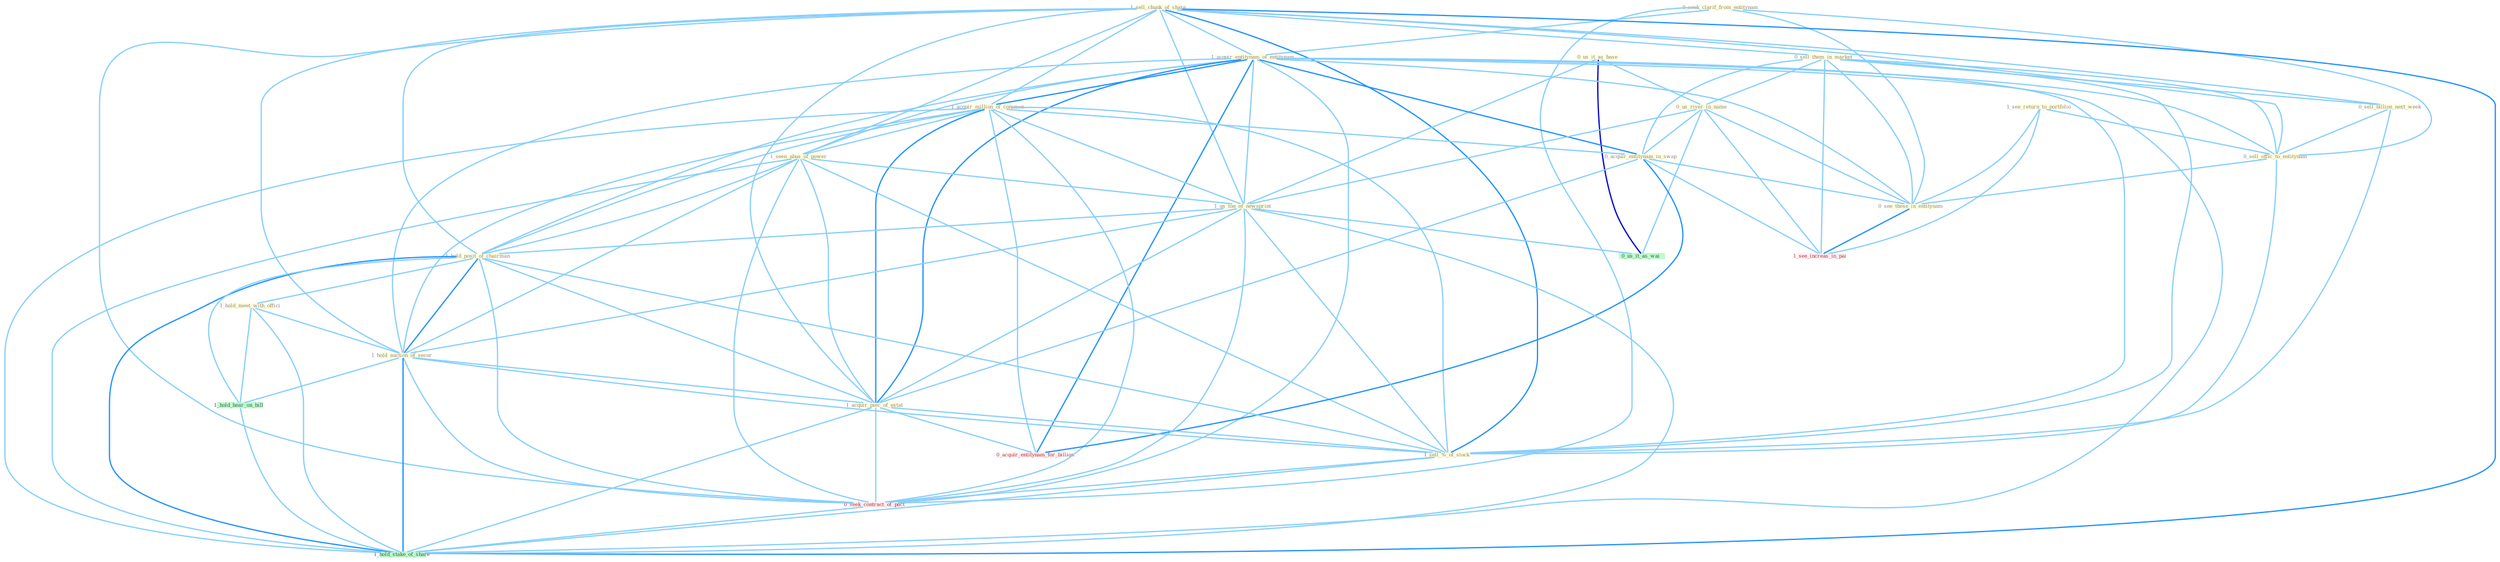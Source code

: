 Graph G{ 
    node
    [shape=polygon,style=filled,width=.5,height=.06,color="#BDFCC9",fixedsize=true,fontsize=4,
    fontcolor="#2f4f4f"];
    {node
    [color="#ffffe0", fontcolor="#8b7d6b"] "0_seek_clarif_from_entitynam " "1_sell_chunk_of_share " "0_us_it_as_base " "1_acquir_entitynam_of_entitynam " "1_acquir_million_of_common " "0_sell_them_in_market " "1_seen_abus_of_power " "0_us_river_in_name " "1_see_return_to_portfolio " "0_acquir_entitynam_in_swap " "1_us_ton_of_newsprint " "0_sell_billion_next_week " "0_sell_offic_to_entitynam " "1_hold_posit_of_chairman " "1_hold_meet_with_offici " "1_hold_auction_of_secur " "1_acquir_piec_of_estat " "0_see_these_in_entitynam " "1_sell_%_of_stock "}
{node [color="#fff0f5", fontcolor="#b22222"] "0_seek_contract_of_pact " "0_acquir_entitynam_for_billion " "1_see_increas_in_pai "}
edge [color="#B0E2FF"];

	"0_seek_clarif_from_entitynam " -- "1_acquir_entitynam_of_entitynam " [w="1", color="#87cefa" ];
	"0_seek_clarif_from_entitynam " -- "0_sell_offic_to_entitynam " [w="1", color="#87cefa" ];
	"0_seek_clarif_from_entitynam " -- "0_see_these_in_entitynam " [w="1", color="#87cefa" ];
	"0_seek_clarif_from_entitynam " -- "0_seek_contract_of_pact " [w="1", color="#87cefa" ];
	"1_sell_chunk_of_share " -- "1_acquir_entitynam_of_entitynam " [w="1", color="#87cefa" ];
	"1_sell_chunk_of_share " -- "1_acquir_million_of_common " [w="1", color="#87cefa" ];
	"1_sell_chunk_of_share " -- "0_sell_them_in_market " [w="1", color="#87cefa" ];
	"1_sell_chunk_of_share " -- "1_seen_abus_of_power " [w="1", color="#87cefa" ];
	"1_sell_chunk_of_share " -- "1_us_ton_of_newsprint " [w="1", color="#87cefa" ];
	"1_sell_chunk_of_share " -- "0_sell_billion_next_week " [w="1", color="#87cefa" ];
	"1_sell_chunk_of_share " -- "0_sell_offic_to_entitynam " [w="1", color="#87cefa" ];
	"1_sell_chunk_of_share " -- "1_hold_posit_of_chairman " [w="1", color="#87cefa" ];
	"1_sell_chunk_of_share " -- "1_hold_auction_of_secur " [w="1", color="#87cefa" ];
	"1_sell_chunk_of_share " -- "1_acquir_piec_of_estat " [w="1", color="#87cefa" ];
	"1_sell_chunk_of_share " -- "1_sell_%_of_stock " [w="2", color="#1e90ff" , len=0.8];
	"1_sell_chunk_of_share " -- "0_seek_contract_of_pact " [w="1", color="#87cefa" ];
	"1_sell_chunk_of_share " -- "1_hold_stake_of_share " [w="2", color="#1e90ff" , len=0.8];
	"0_us_it_as_base " -- "0_us_river_in_name " [w="1", color="#87cefa" ];
	"0_us_it_as_base " -- "1_us_ton_of_newsprint " [w="1", color="#87cefa" ];
	"0_us_it_as_base " -- "0_us_it_as_wai " [w="3", color="#0000cd" , len=0.6];
	"1_acquir_entitynam_of_entitynam " -- "1_acquir_million_of_common " [w="2", color="#1e90ff" , len=0.8];
	"1_acquir_entitynam_of_entitynam " -- "1_seen_abus_of_power " [w="1", color="#87cefa" ];
	"1_acquir_entitynam_of_entitynam " -- "0_acquir_entitynam_in_swap " [w="2", color="#1e90ff" , len=0.8];
	"1_acquir_entitynam_of_entitynam " -- "1_us_ton_of_newsprint " [w="1", color="#87cefa" ];
	"1_acquir_entitynam_of_entitynam " -- "0_sell_offic_to_entitynam " [w="1", color="#87cefa" ];
	"1_acquir_entitynam_of_entitynam " -- "1_hold_posit_of_chairman " [w="1", color="#87cefa" ];
	"1_acquir_entitynam_of_entitynam " -- "1_hold_auction_of_secur " [w="1", color="#87cefa" ];
	"1_acquir_entitynam_of_entitynam " -- "1_acquir_piec_of_estat " [w="2", color="#1e90ff" , len=0.8];
	"1_acquir_entitynam_of_entitynam " -- "0_see_these_in_entitynam " [w="1", color="#87cefa" ];
	"1_acquir_entitynam_of_entitynam " -- "1_sell_%_of_stock " [w="1", color="#87cefa" ];
	"1_acquir_entitynam_of_entitynam " -- "0_seek_contract_of_pact " [w="1", color="#87cefa" ];
	"1_acquir_entitynam_of_entitynam " -- "0_acquir_entitynam_for_billion " [w="2", color="#1e90ff" , len=0.8];
	"1_acquir_entitynam_of_entitynam " -- "1_hold_stake_of_share " [w="1", color="#87cefa" ];
	"1_acquir_million_of_common " -- "1_seen_abus_of_power " [w="1", color="#87cefa" ];
	"1_acquir_million_of_common " -- "0_acquir_entitynam_in_swap " [w="1", color="#87cefa" ];
	"1_acquir_million_of_common " -- "1_us_ton_of_newsprint " [w="1", color="#87cefa" ];
	"1_acquir_million_of_common " -- "1_hold_posit_of_chairman " [w="1", color="#87cefa" ];
	"1_acquir_million_of_common " -- "1_hold_auction_of_secur " [w="1", color="#87cefa" ];
	"1_acquir_million_of_common " -- "1_acquir_piec_of_estat " [w="2", color="#1e90ff" , len=0.8];
	"1_acquir_million_of_common " -- "1_sell_%_of_stock " [w="1", color="#87cefa" ];
	"1_acquir_million_of_common " -- "0_seek_contract_of_pact " [w="1", color="#87cefa" ];
	"1_acquir_million_of_common " -- "0_acquir_entitynam_for_billion " [w="1", color="#87cefa" ];
	"1_acquir_million_of_common " -- "1_hold_stake_of_share " [w="1", color="#87cefa" ];
	"0_sell_them_in_market " -- "0_us_river_in_name " [w="1", color="#87cefa" ];
	"0_sell_them_in_market " -- "0_acquir_entitynam_in_swap " [w="1", color="#87cefa" ];
	"0_sell_them_in_market " -- "0_sell_billion_next_week " [w="1", color="#87cefa" ];
	"0_sell_them_in_market " -- "0_sell_offic_to_entitynam " [w="1", color="#87cefa" ];
	"0_sell_them_in_market " -- "0_see_these_in_entitynam " [w="1", color="#87cefa" ];
	"0_sell_them_in_market " -- "1_sell_%_of_stock " [w="1", color="#87cefa" ];
	"0_sell_them_in_market " -- "1_see_increas_in_pai " [w="1", color="#87cefa" ];
	"1_seen_abus_of_power " -- "1_us_ton_of_newsprint " [w="1", color="#87cefa" ];
	"1_seen_abus_of_power " -- "1_hold_posit_of_chairman " [w="1", color="#87cefa" ];
	"1_seen_abus_of_power " -- "1_hold_auction_of_secur " [w="1", color="#87cefa" ];
	"1_seen_abus_of_power " -- "1_acquir_piec_of_estat " [w="1", color="#87cefa" ];
	"1_seen_abus_of_power " -- "1_sell_%_of_stock " [w="1", color="#87cefa" ];
	"1_seen_abus_of_power " -- "0_seek_contract_of_pact " [w="1", color="#87cefa" ];
	"1_seen_abus_of_power " -- "1_hold_stake_of_share " [w="1", color="#87cefa" ];
	"0_us_river_in_name " -- "0_acquir_entitynam_in_swap " [w="1", color="#87cefa" ];
	"0_us_river_in_name " -- "1_us_ton_of_newsprint " [w="1", color="#87cefa" ];
	"0_us_river_in_name " -- "0_see_these_in_entitynam " [w="1", color="#87cefa" ];
	"0_us_river_in_name " -- "0_us_it_as_wai " [w="1", color="#87cefa" ];
	"0_us_river_in_name " -- "1_see_increas_in_pai " [w="1", color="#87cefa" ];
	"1_see_return_to_portfolio " -- "0_sell_offic_to_entitynam " [w="1", color="#87cefa" ];
	"1_see_return_to_portfolio " -- "0_see_these_in_entitynam " [w="1", color="#87cefa" ];
	"1_see_return_to_portfolio " -- "1_see_increas_in_pai " [w="1", color="#87cefa" ];
	"0_acquir_entitynam_in_swap " -- "1_acquir_piec_of_estat " [w="1", color="#87cefa" ];
	"0_acquir_entitynam_in_swap " -- "0_see_these_in_entitynam " [w="1", color="#87cefa" ];
	"0_acquir_entitynam_in_swap " -- "0_acquir_entitynam_for_billion " [w="2", color="#1e90ff" , len=0.8];
	"0_acquir_entitynam_in_swap " -- "1_see_increas_in_pai " [w="1", color="#87cefa" ];
	"1_us_ton_of_newsprint " -- "1_hold_posit_of_chairman " [w="1", color="#87cefa" ];
	"1_us_ton_of_newsprint " -- "1_hold_auction_of_secur " [w="1", color="#87cefa" ];
	"1_us_ton_of_newsprint " -- "1_acquir_piec_of_estat " [w="1", color="#87cefa" ];
	"1_us_ton_of_newsprint " -- "1_sell_%_of_stock " [w="1", color="#87cefa" ];
	"1_us_ton_of_newsprint " -- "0_seek_contract_of_pact " [w="1", color="#87cefa" ];
	"1_us_ton_of_newsprint " -- "0_us_it_as_wai " [w="1", color="#87cefa" ];
	"1_us_ton_of_newsprint " -- "1_hold_stake_of_share " [w="1", color="#87cefa" ];
	"0_sell_billion_next_week " -- "0_sell_offic_to_entitynam " [w="1", color="#87cefa" ];
	"0_sell_billion_next_week " -- "1_sell_%_of_stock " [w="1", color="#87cefa" ];
	"0_sell_offic_to_entitynam " -- "0_see_these_in_entitynam " [w="1", color="#87cefa" ];
	"0_sell_offic_to_entitynam " -- "1_sell_%_of_stock " [w="1", color="#87cefa" ];
	"1_hold_posit_of_chairman " -- "1_hold_meet_with_offici " [w="1", color="#87cefa" ];
	"1_hold_posit_of_chairman " -- "1_hold_auction_of_secur " [w="2", color="#1e90ff" , len=0.8];
	"1_hold_posit_of_chairman " -- "1_acquir_piec_of_estat " [w="1", color="#87cefa" ];
	"1_hold_posit_of_chairman " -- "1_sell_%_of_stock " [w="1", color="#87cefa" ];
	"1_hold_posit_of_chairman " -- "0_seek_contract_of_pact " [w="1", color="#87cefa" ];
	"1_hold_posit_of_chairman " -- "1_hold_hear_on_bill " [w="1", color="#87cefa" ];
	"1_hold_posit_of_chairman " -- "1_hold_stake_of_share " [w="2", color="#1e90ff" , len=0.8];
	"1_hold_meet_with_offici " -- "1_hold_auction_of_secur " [w="1", color="#87cefa" ];
	"1_hold_meet_with_offici " -- "1_hold_hear_on_bill " [w="1", color="#87cefa" ];
	"1_hold_meet_with_offici " -- "1_hold_stake_of_share " [w="1", color="#87cefa" ];
	"1_hold_auction_of_secur " -- "1_acquir_piec_of_estat " [w="1", color="#87cefa" ];
	"1_hold_auction_of_secur " -- "1_sell_%_of_stock " [w="1", color="#87cefa" ];
	"1_hold_auction_of_secur " -- "0_seek_contract_of_pact " [w="1", color="#87cefa" ];
	"1_hold_auction_of_secur " -- "1_hold_hear_on_bill " [w="1", color="#87cefa" ];
	"1_hold_auction_of_secur " -- "1_hold_stake_of_share " [w="2", color="#1e90ff" , len=0.8];
	"1_acquir_piec_of_estat " -- "1_sell_%_of_stock " [w="1", color="#87cefa" ];
	"1_acquir_piec_of_estat " -- "0_seek_contract_of_pact " [w="1", color="#87cefa" ];
	"1_acquir_piec_of_estat " -- "0_acquir_entitynam_for_billion " [w="1", color="#87cefa" ];
	"1_acquir_piec_of_estat " -- "1_hold_stake_of_share " [w="1", color="#87cefa" ];
	"0_see_these_in_entitynam " -- "1_see_increas_in_pai " [w="2", color="#1e90ff" , len=0.8];
	"1_sell_%_of_stock " -- "0_seek_contract_of_pact " [w="1", color="#87cefa" ];
	"1_sell_%_of_stock " -- "1_hold_stake_of_share " [w="1", color="#87cefa" ];
	"0_seek_contract_of_pact " -- "1_hold_stake_of_share " [w="1", color="#87cefa" ];
	"1_hold_hear_on_bill " -- "1_hold_stake_of_share " [w="1", color="#87cefa" ];
}